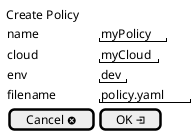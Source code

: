 @startuml

salt
{
  Create Policy
  {
      name | "myPolicy"
      cloud | "myCloud"
      env | "dev"
      filename | "policy.yaml"
      [ Cancel <&circle-x>] | [ OK <&account-login> ]
  }
}

@enduml
